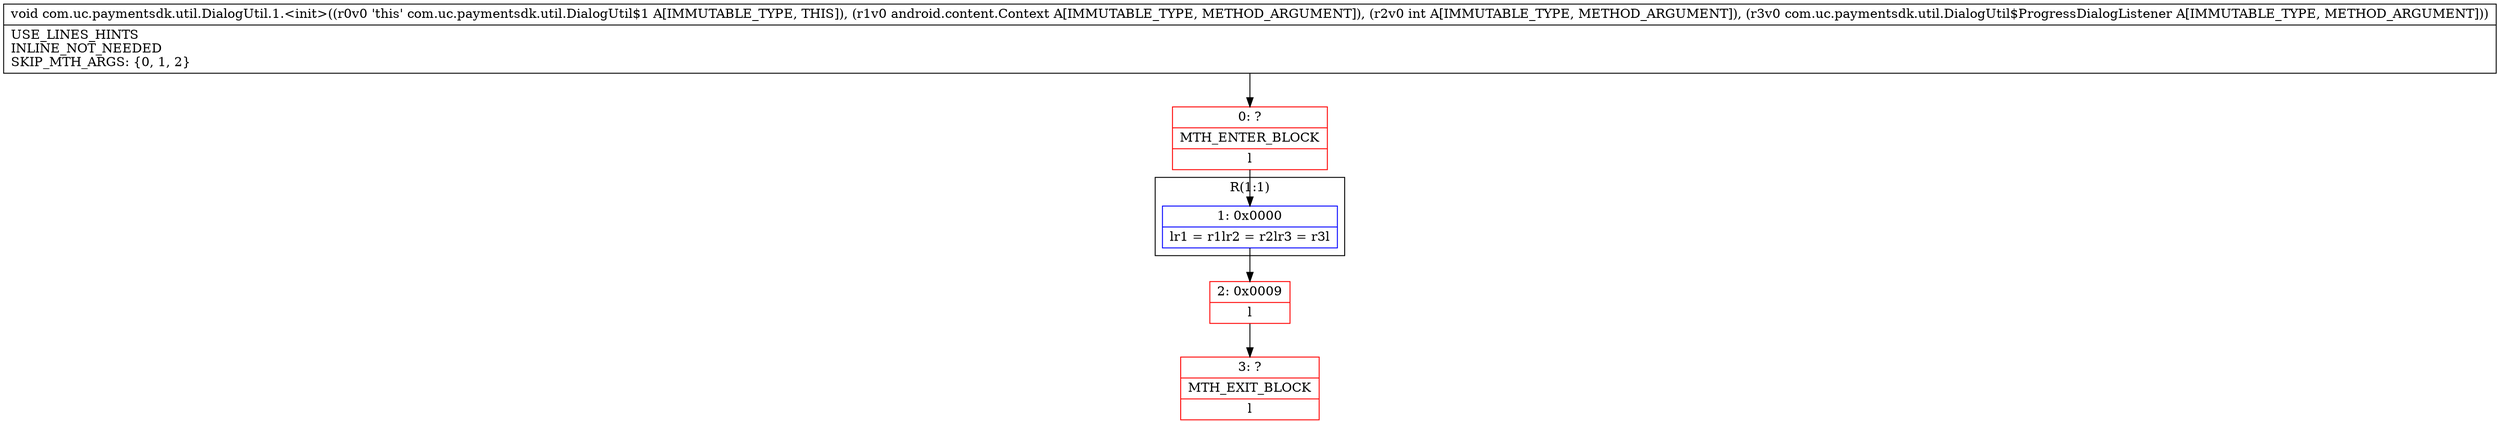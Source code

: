 digraph "CFG forcom.uc.paymentsdk.util.DialogUtil.1.\<init\>(Landroid\/content\/Context;ILcom\/uc\/paymentsdk\/util\/DialogUtil$ProgressDialogListener;)V" {
subgraph cluster_Region_161647099 {
label = "R(1:1)";
node [shape=record,color=blue];
Node_1 [shape=record,label="{1\:\ 0x0000|lr1 = r1lr2 = r2lr3 = r3l}"];
}
Node_0 [shape=record,color=red,label="{0\:\ ?|MTH_ENTER_BLOCK\l|l}"];
Node_2 [shape=record,color=red,label="{2\:\ 0x0009|l}"];
Node_3 [shape=record,color=red,label="{3\:\ ?|MTH_EXIT_BLOCK\l|l}"];
MethodNode[shape=record,label="{void com.uc.paymentsdk.util.DialogUtil.1.\<init\>((r0v0 'this' com.uc.paymentsdk.util.DialogUtil$1 A[IMMUTABLE_TYPE, THIS]), (r1v0 android.content.Context A[IMMUTABLE_TYPE, METHOD_ARGUMENT]), (r2v0 int A[IMMUTABLE_TYPE, METHOD_ARGUMENT]), (r3v0 com.uc.paymentsdk.util.DialogUtil$ProgressDialogListener A[IMMUTABLE_TYPE, METHOD_ARGUMENT]))  | USE_LINES_HINTS\lINLINE_NOT_NEEDED\lSKIP_MTH_ARGS: \{0, 1, 2\}\l}"];
MethodNode -> Node_0;
Node_1 -> Node_2;
Node_0 -> Node_1;
Node_2 -> Node_3;
}

